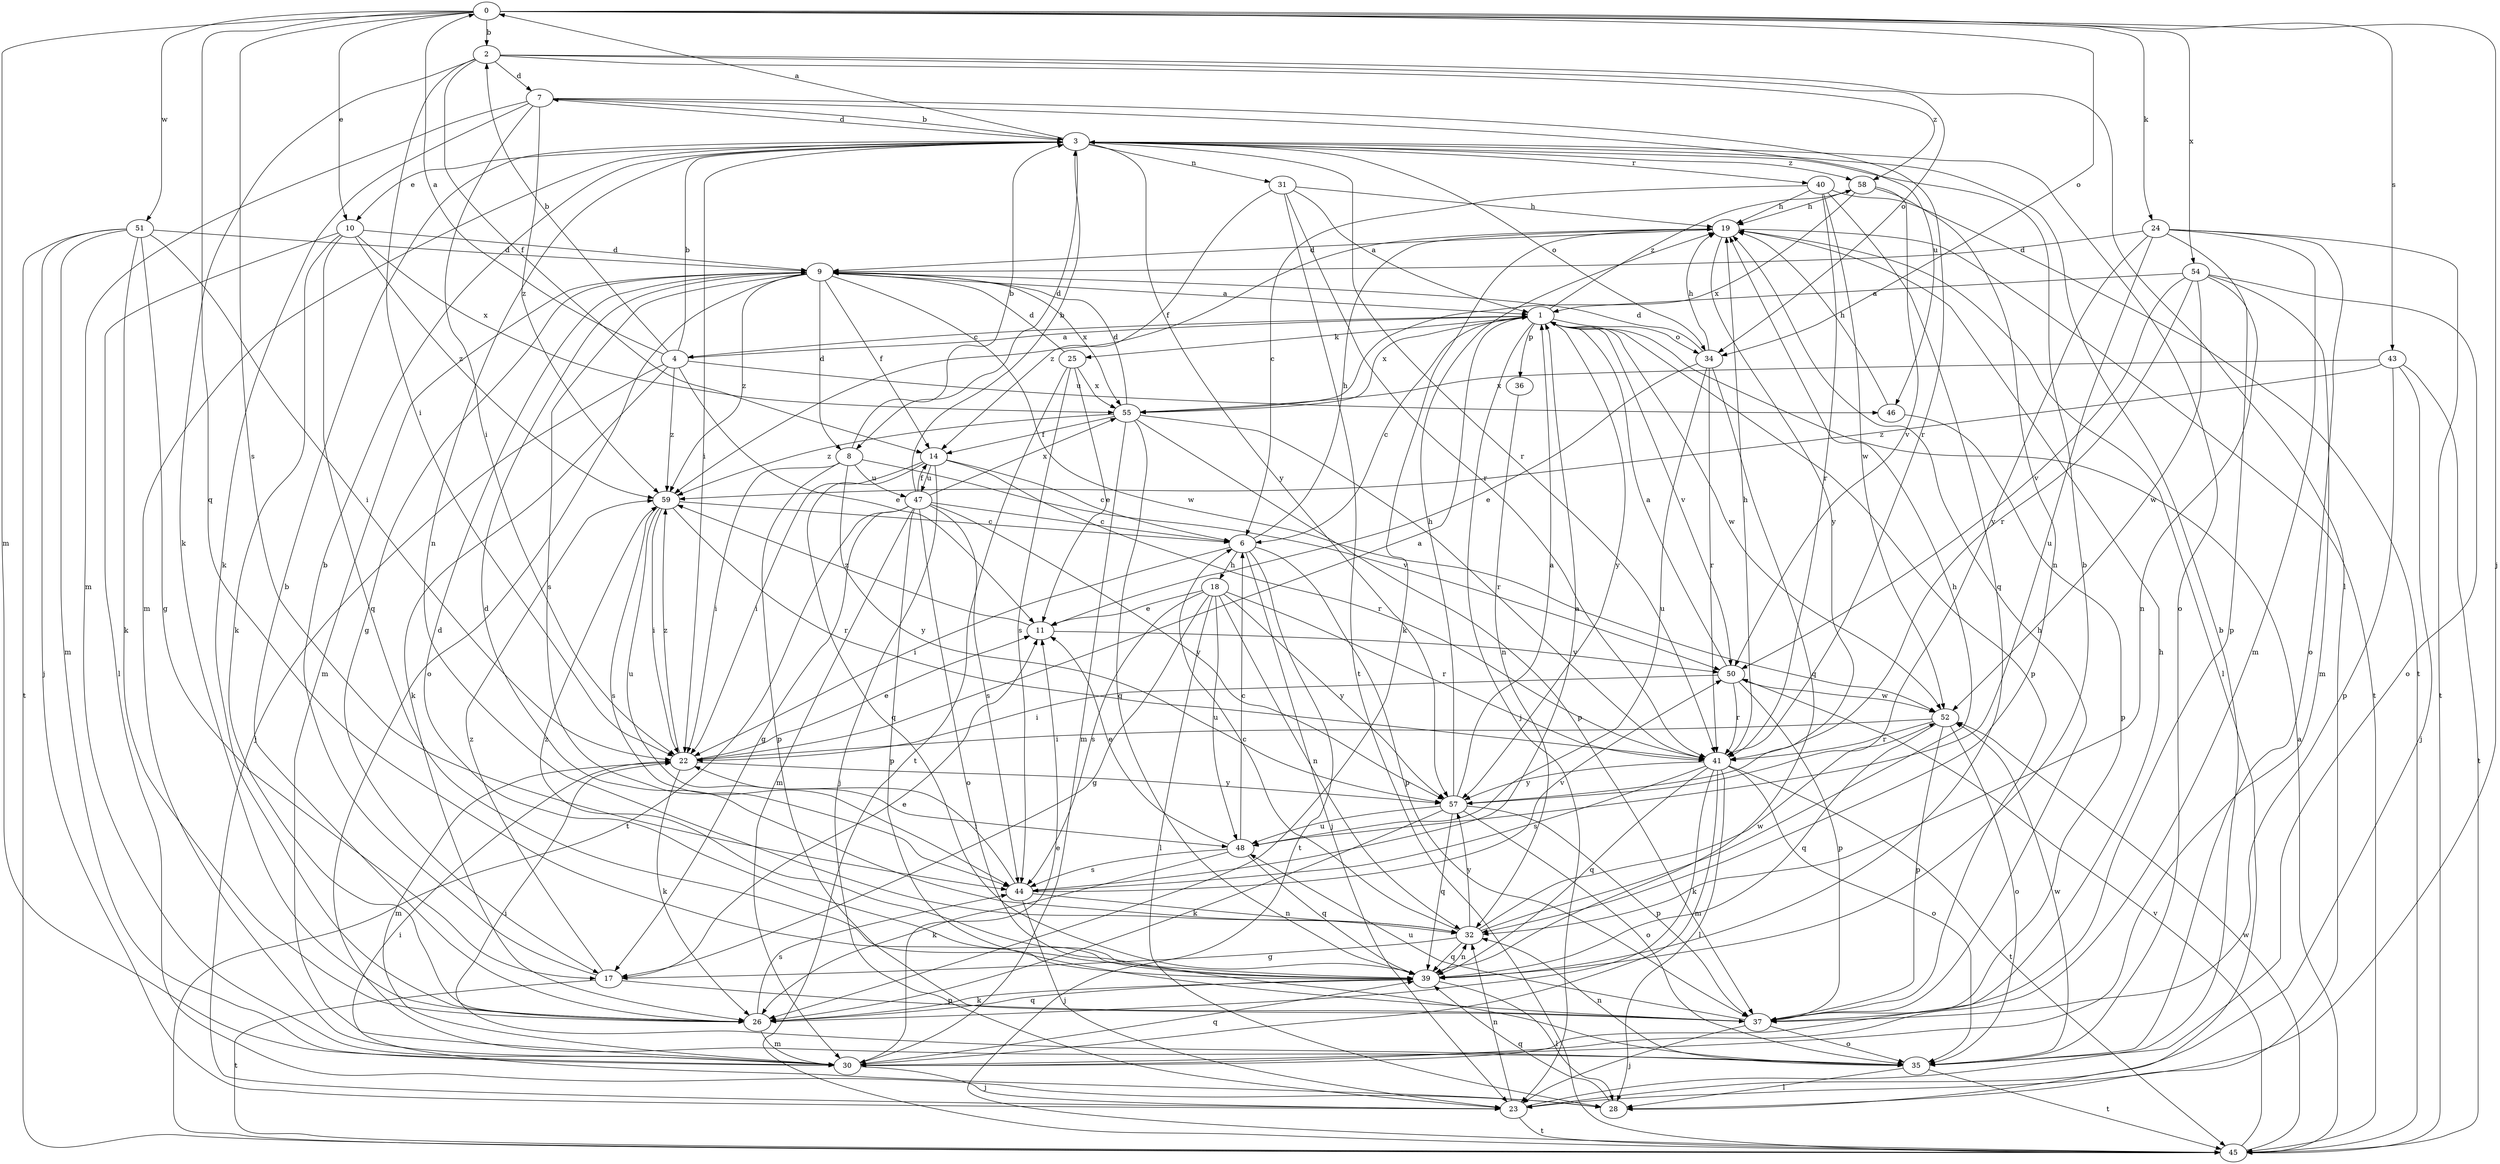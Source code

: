strict digraph  {
0;
1;
2;
3;
4;
6;
7;
8;
9;
10;
11;
14;
17;
18;
19;
22;
23;
24;
25;
26;
28;
30;
31;
32;
34;
35;
36;
37;
39;
40;
41;
43;
44;
45;
46;
47;
48;
50;
51;
52;
54;
55;
57;
58;
59;
0 -> 2  [label=b];
0 -> 10  [label=e];
0 -> 23  [label=j];
0 -> 24  [label=k];
0 -> 30  [label=m];
0 -> 34  [label=o];
0 -> 39  [label=q];
0 -> 43  [label=s];
0 -> 44  [label=s];
0 -> 51  [label=w];
0 -> 54  [label=x];
1 -> 4  [label=c];
1 -> 6  [label=c];
1 -> 23  [label=j];
1 -> 25  [label=k];
1 -> 34  [label=o];
1 -> 36  [label=p];
1 -> 37  [label=p];
1 -> 50  [label=v];
1 -> 52  [label=w];
1 -> 55  [label=x];
1 -> 57  [label=y];
1 -> 58  [label=z];
2 -> 7  [label=d];
2 -> 14  [label=f];
2 -> 22  [label=i];
2 -> 26  [label=k];
2 -> 28  [label=l];
2 -> 34  [label=o];
2 -> 58  [label=z];
3 -> 0  [label=a];
3 -> 7  [label=d];
3 -> 8  [label=d];
3 -> 10  [label=e];
3 -> 22  [label=i];
3 -> 30  [label=m];
3 -> 31  [label=n];
3 -> 32  [label=n];
3 -> 34  [label=o];
3 -> 35  [label=o];
3 -> 40  [label=r];
3 -> 41  [label=r];
3 -> 57  [label=y];
3 -> 58  [label=z];
4 -> 0  [label=a];
4 -> 1  [label=a];
4 -> 2  [label=b];
4 -> 3  [label=b];
4 -> 11  [label=e];
4 -> 23  [label=j];
4 -> 26  [label=k];
4 -> 46  [label=u];
4 -> 59  [label=z];
6 -> 18  [label=h];
6 -> 19  [label=h];
6 -> 22  [label=i];
6 -> 23  [label=j];
6 -> 37  [label=p];
6 -> 45  [label=t];
7 -> 3  [label=b];
7 -> 22  [label=i];
7 -> 26  [label=k];
7 -> 30  [label=m];
7 -> 41  [label=r];
7 -> 46  [label=u];
7 -> 59  [label=z];
8 -> 3  [label=b];
8 -> 22  [label=i];
8 -> 37  [label=p];
8 -> 47  [label=u];
8 -> 50  [label=v];
8 -> 57  [label=y];
9 -> 1  [label=a];
9 -> 8  [label=d];
9 -> 14  [label=f];
9 -> 17  [label=g];
9 -> 30  [label=m];
9 -> 35  [label=o];
9 -> 44  [label=s];
9 -> 52  [label=w];
9 -> 55  [label=x];
9 -> 59  [label=z];
10 -> 9  [label=d];
10 -> 26  [label=k];
10 -> 28  [label=l];
10 -> 39  [label=q];
10 -> 55  [label=x];
10 -> 59  [label=z];
11 -> 50  [label=v];
11 -> 59  [label=z];
14 -> 6  [label=c];
14 -> 22  [label=i];
14 -> 23  [label=j];
14 -> 39  [label=q];
14 -> 41  [label=r];
14 -> 47  [label=u];
17 -> 3  [label=b];
17 -> 11  [label=e];
17 -> 37  [label=p];
17 -> 45  [label=t];
17 -> 59  [label=z];
18 -> 11  [label=e];
18 -> 17  [label=g];
18 -> 28  [label=l];
18 -> 32  [label=n];
18 -> 41  [label=r];
18 -> 44  [label=s];
18 -> 48  [label=u];
18 -> 57  [label=y];
19 -> 9  [label=d];
19 -> 26  [label=k];
19 -> 28  [label=l];
19 -> 45  [label=t];
19 -> 57  [label=y];
19 -> 59  [label=z];
22 -> 1  [label=a];
22 -> 11  [label=e];
22 -> 26  [label=k];
22 -> 30  [label=m];
22 -> 57  [label=y];
22 -> 59  [label=z];
23 -> 3  [label=b];
23 -> 32  [label=n];
23 -> 45  [label=t];
24 -> 9  [label=d];
24 -> 30  [label=m];
24 -> 35  [label=o];
24 -> 37  [label=p];
24 -> 45  [label=t];
24 -> 48  [label=u];
24 -> 57  [label=y];
25 -> 9  [label=d];
25 -> 11  [label=e];
25 -> 44  [label=s];
25 -> 45  [label=t];
25 -> 55  [label=x];
26 -> 3  [label=b];
26 -> 30  [label=m];
26 -> 39  [label=q];
26 -> 44  [label=s];
28 -> 22  [label=i];
28 -> 39  [label=q];
30 -> 11  [label=e];
30 -> 19  [label=h];
30 -> 23  [label=j];
30 -> 39  [label=q];
31 -> 1  [label=a];
31 -> 14  [label=f];
31 -> 19  [label=h];
31 -> 41  [label=r];
31 -> 45  [label=t];
32 -> 6  [label=c];
32 -> 9  [label=d];
32 -> 17  [label=g];
32 -> 19  [label=h];
32 -> 39  [label=q];
32 -> 52  [label=w];
32 -> 57  [label=y];
34 -> 9  [label=d];
34 -> 11  [label=e];
34 -> 19  [label=h];
34 -> 39  [label=q];
34 -> 41  [label=r];
34 -> 48  [label=u];
35 -> 22  [label=i];
35 -> 28  [label=l];
35 -> 32  [label=n];
35 -> 45  [label=t];
35 -> 52  [label=w];
36 -> 32  [label=n];
37 -> 19  [label=h];
37 -> 23  [label=j];
37 -> 35  [label=o];
37 -> 48  [label=u];
39 -> 3  [label=b];
39 -> 9  [label=d];
39 -> 26  [label=k];
39 -> 28  [label=l];
39 -> 32  [label=n];
39 -> 59  [label=z];
40 -> 6  [label=c];
40 -> 19  [label=h];
40 -> 39  [label=q];
40 -> 41  [label=r];
40 -> 45  [label=t];
40 -> 52  [label=w];
41 -> 19  [label=h];
41 -> 26  [label=k];
41 -> 28  [label=l];
41 -> 30  [label=m];
41 -> 35  [label=o];
41 -> 39  [label=q];
41 -> 44  [label=s];
41 -> 45  [label=t];
41 -> 57  [label=y];
43 -> 23  [label=j];
43 -> 37  [label=p];
43 -> 45  [label=t];
43 -> 55  [label=x];
43 -> 59  [label=z];
44 -> 1  [label=a];
44 -> 22  [label=i];
44 -> 23  [label=j];
44 -> 32  [label=n];
44 -> 50  [label=v];
45 -> 1  [label=a];
45 -> 50  [label=v];
45 -> 52  [label=w];
46 -> 19  [label=h];
46 -> 37  [label=p];
47 -> 3  [label=b];
47 -> 6  [label=c];
47 -> 14  [label=f];
47 -> 17  [label=g];
47 -> 30  [label=m];
47 -> 35  [label=o];
47 -> 37  [label=p];
47 -> 44  [label=s];
47 -> 45  [label=t];
47 -> 55  [label=x];
47 -> 57  [label=y];
48 -> 6  [label=c];
48 -> 11  [label=e];
48 -> 26  [label=k];
48 -> 39  [label=q];
48 -> 44  [label=s];
50 -> 1  [label=a];
50 -> 22  [label=i];
50 -> 37  [label=p];
50 -> 41  [label=r];
50 -> 52  [label=w];
51 -> 9  [label=d];
51 -> 17  [label=g];
51 -> 22  [label=i];
51 -> 23  [label=j];
51 -> 26  [label=k];
51 -> 30  [label=m];
51 -> 45  [label=t];
52 -> 22  [label=i];
52 -> 35  [label=o];
52 -> 37  [label=p];
52 -> 39  [label=q];
52 -> 41  [label=r];
54 -> 1  [label=a];
54 -> 30  [label=m];
54 -> 32  [label=n];
54 -> 35  [label=o];
54 -> 41  [label=r];
54 -> 50  [label=v];
54 -> 52  [label=w];
55 -> 9  [label=d];
55 -> 14  [label=f];
55 -> 30  [label=m];
55 -> 37  [label=p];
55 -> 39  [label=q];
55 -> 41  [label=r];
55 -> 59  [label=z];
57 -> 1  [label=a];
57 -> 19  [label=h];
57 -> 26  [label=k];
57 -> 35  [label=o];
57 -> 37  [label=p];
57 -> 39  [label=q];
57 -> 48  [label=u];
58 -> 19  [label=h];
58 -> 32  [label=n];
58 -> 50  [label=v];
58 -> 55  [label=x];
59 -> 6  [label=c];
59 -> 22  [label=i];
59 -> 41  [label=r];
59 -> 44  [label=s];
59 -> 48  [label=u];
}
